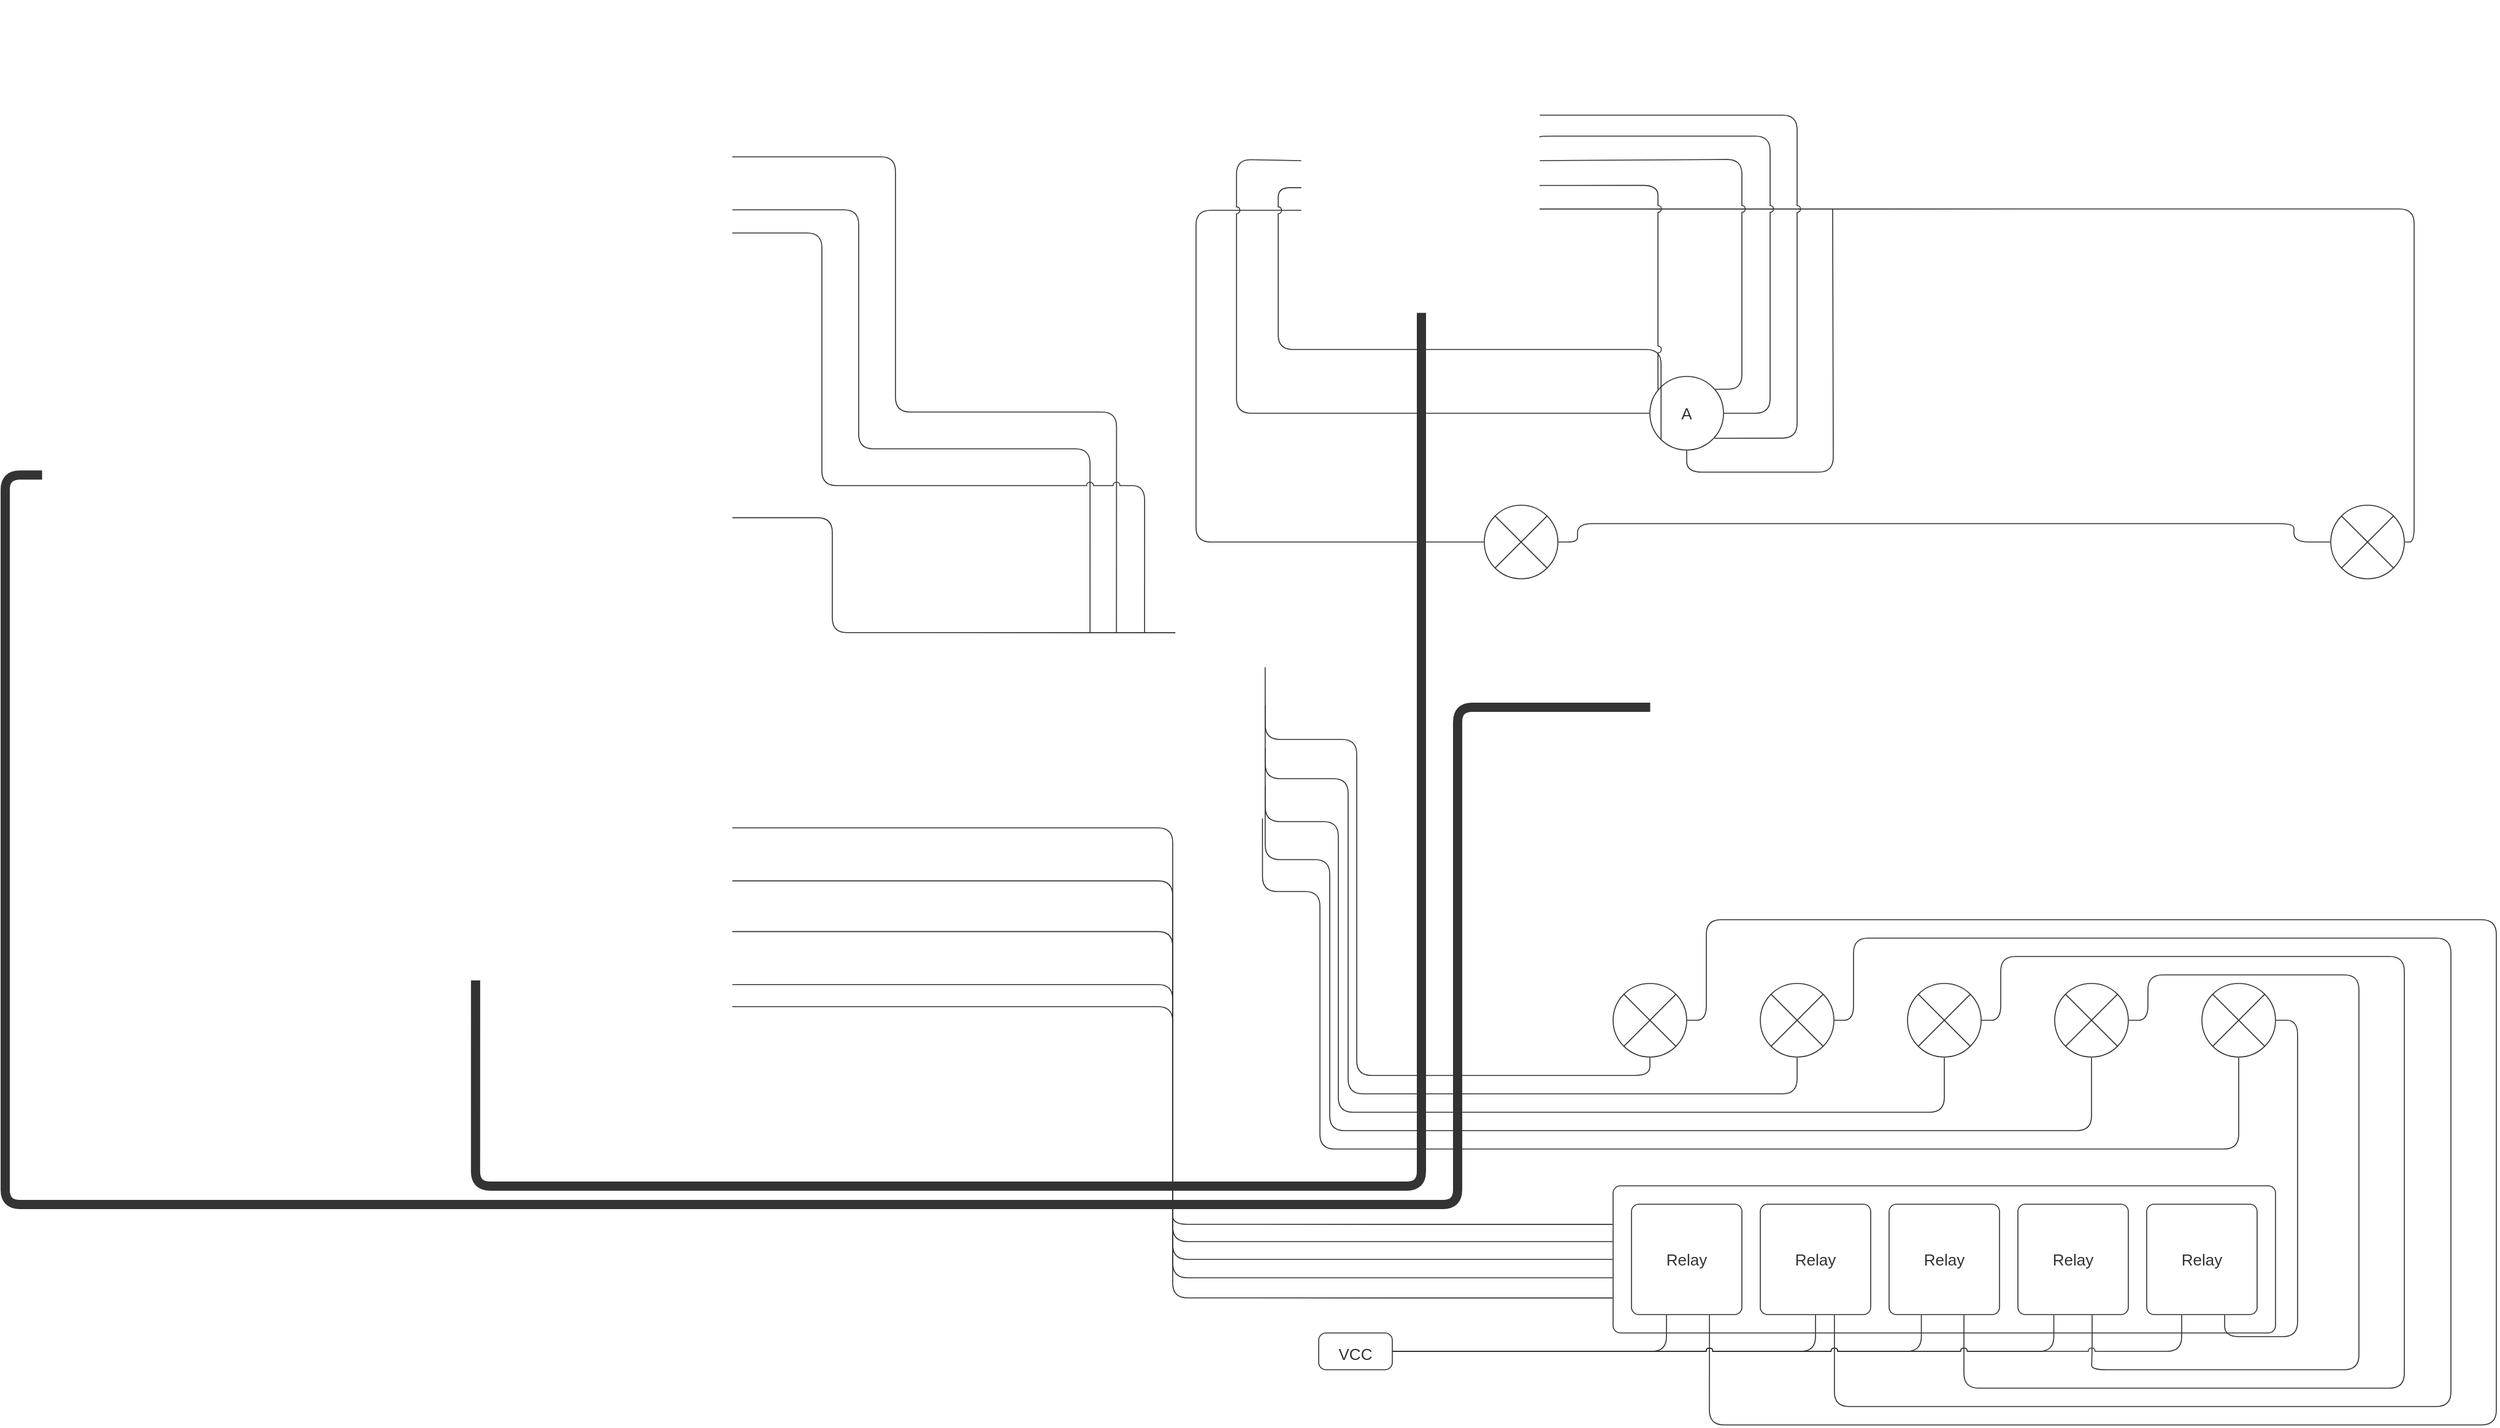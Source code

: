 <mxfile version="21.8.0" type="device">
  <diagram name="Page-1" id="n1tb5DwwX4c0qrLfF6wE">
    <mxGraphModel dx="3354" dy="1831" grid="1" gridSize="10" guides="1" tooltips="1" connect="1" arrows="1" fold="1" page="1" pageScale="1" pageWidth="827" pageHeight="1169" math="0" shadow="0">
      <root>
        <mxCell id="0" />
        <mxCell id="1" parent="0" />
        <mxCell id="McNahyriQ4-GgeykA9PT-1" value="" style="html=1;overflow=block;blockSpacing=1;whiteSpace=wrap;shape=image;fontSize=13;spacing=0;strokeColor=none;strokeOpacity=100;strokeWidth=0;image=https://images.lucid.app/images/bed074a4-9dbb-4d75-9538-f6524e96d160/content;imageAspect=0;lucidId=hf5dB6ejQqSy;" vertex="1" parent="1">
          <mxGeometry x="1080" y="113" width="197" height="263" as="geometry" />
        </mxCell>
        <mxCell id="McNahyriQ4-GgeykA9PT-2" value="" style="html=1;overflow=block;blockSpacing=1;whiteSpace=wrap;shape=image;fontSize=13;spacing=0;strokeColor=none;strokeOpacity=100;strokeWidth=0;image=https://images.lucid.app/images/7f3c3266-3d4a-47a6-8c49-92fcb09498e0/content;imageAspect=0;lucidId=nl5dwO~jeXCH;" vertex="1" parent="1">
          <mxGeometry x="30" y="150" width="587" height="900" as="geometry" />
        </mxCell>
        <mxCell id="McNahyriQ4-GgeykA9PT-3" value="" style="html=1;overflow=block;blockSpacing=1;whiteSpace=wrap;shape=image;fontSize=13;spacing=0;strokeColor=none;strokeOpacity=100;rotation=-90;strokeWidth=0;image=https://images.lucid.app/images/8c6b550b-db24-4c71-b104-6a76bc469460/content;imageAspect=0;lucidId=OE5dDay1kAKK;" vertex="1" parent="1">
          <mxGeometry x="706" y="644" width="421" height="273" as="geometry" />
        </mxCell>
        <mxCell id="McNahyriQ4-GgeykA9PT-4" value="A" style="html=1;overflow=block;blockSpacing=1;whiteSpace=wrap;ellipse;fontSize=13;fontColor=#333333;align=center;spacing=3.8;strokeColor=#333333;strokeOpacity=100;fillOpacity=100;rounded=1;absoluteArcSize=1;arcSize=12;fillColor=#ffffff;strokeWidth=0.8;lucidId=ZB6d4dOFchW.;" vertex="1" parent="1">
          <mxGeometry x="1365" y="420" width="60" height="60" as="geometry" />
        </mxCell>
        <mxCell id="McNahyriQ4-GgeykA9PT-5" value="" style="html=1;overflow=block;blockSpacing=1;whiteSpace=wrap;shape=mxgraph.flowchart.or;fontSize=13;spacing=3.8;strokeColor=#333333;strokeOpacity=100;fillOpacity=100;rounded=1;absoluteArcSize=1;arcSize=12;fillColor=#ffffff;strokeWidth=0.8;lucidId=5E6dmz2Ref-e;" vertex="1" parent="1">
          <mxGeometry x="1230" y="525" width="60" height="60" as="geometry" />
        </mxCell>
        <mxCell id="McNahyriQ4-GgeykA9PT-6" value="" style="html=1;overflow=block;blockSpacing=1;whiteSpace=wrap;shape=mxgraph.flowchart.or;fontSize=13;spacing=3.8;strokeColor=#333333;strokeOpacity=100;fillOpacity=100;rounded=1;absoluteArcSize=1;arcSize=12;fillColor=#ffffff;strokeWidth=0.8;lucidId=7E6dwyh5Py6m;" vertex="1" parent="1">
          <mxGeometry x="1920" y="525" width="60" height="60" as="geometry" />
        </mxCell>
        <mxCell id="McNahyriQ4-GgeykA9PT-7" value="" style="html=1;jettySize=18;whiteSpace=wrap;fontSize=13;strokeColor=#333333;strokeOpacity=100;strokeWidth=0.8;rounded=1;arcSize=24;edgeStyle=orthogonalEdgeStyle;startArrow=none;endArrow=none;exitX=-0.006;exitY=0.5;exitPerimeter=0;entryX=1.006;entryY=0.5;entryPerimeter=0;lucidId=fF6dAehEAKY4;" edge="1" parent="1" source="McNahyriQ4-GgeykA9PT-6" target="McNahyriQ4-GgeykA9PT-5">
          <mxGeometry width="100" height="100" relative="1" as="geometry">
            <Array as="points">
              <mxPoint x="1890" y="555" />
              <mxPoint x="1890" y="540" />
              <mxPoint x="1306" y="540" />
              <mxPoint x="1306" y="555" />
            </Array>
          </mxGeometry>
        </mxCell>
        <mxCell id="McNahyriQ4-GgeykA9PT-8" value="" style="html=1;jettySize=18;whiteSpace=wrap;fontSize=13;strokeColor=#333333;strokeOpacity=100;strokeWidth=0.8;rounded=1;arcSize=24;edgeStyle=orthogonalEdgeStyle;startArrow=none;endArrow=none;exitX=-0.006;exitY=0.5;exitPerimeter=0;entryX=0.004;entryY=0.652;entryPerimeter=0;lucidId=UF6dAUGhuPVI;" edge="1" parent="1" source="McNahyriQ4-GgeykA9PT-5" target="McNahyriQ4-GgeykA9PT-1">
          <mxGeometry width="100" height="100" relative="1" as="geometry">
            <Array as="points">
              <mxPoint x="995" y="555" />
              <mxPoint x="995" y="284" />
            </Array>
          </mxGeometry>
        </mxCell>
        <mxCell id="McNahyriQ4-GgeykA9PT-9" value="" style="html=1;jettySize=18;whiteSpace=wrap;fontSize=13;strokeColor=#333333;strokeOpacity=100;strokeWidth=0.8;rounded=1;arcSize=24;edgeStyle=orthogonalEdgeStyle;jumpStyle=arc;startArrow=none;endArrow=none;exitX=1.006;exitY=0.5;exitPerimeter=0;entryX=0.99;entryY=0.648;entryPerimeter=0;lucidId=JG6do-yaE5Rw;" edge="1" parent="1" source="McNahyriQ4-GgeykA9PT-6" target="McNahyriQ4-GgeykA9PT-1">
          <mxGeometry width="100" height="100" relative="1" as="geometry">
            <Array as="points">
              <mxPoint x="1988" y="555" />
              <mxPoint x="1988" y="283" />
            </Array>
          </mxGeometry>
        </mxCell>
        <mxCell id="McNahyriQ4-GgeykA9PT-10" value="" style="html=1;jettySize=18;whiteSpace=wrap;fontSize=13;strokeColor=#333333;strokeOpacity=100;strokeWidth=7.5;rounded=1;arcSize=24;edgeStyle=orthogonalEdgeStyle;startArrow=none;endArrow=none;exitX=0.5;exitY=0.969;exitPerimeter=0;entryX=0.643;entryY=0.847;entryPerimeter=0;lucidId=eI6dEGoXGqXm;" edge="1" parent="1" source="McNahyriQ4-GgeykA9PT-1" target="McNahyriQ4-GgeykA9PT-2">
          <mxGeometry width="100" height="100" relative="1" as="geometry">
            <Array as="points">
              <mxPoint x="1179" y="1080" />
              <mxPoint x="407" y="1080" />
            </Array>
          </mxGeometry>
        </mxCell>
        <mxCell id="McNahyriQ4-GgeykA9PT-11" value="" style="html=1;overflow=block;blockSpacing=1;whiteSpace=wrap;shape=mxgraph.flowchart.or;fontSize=13;spacing=3.8;strokeColor=#333333;strokeOpacity=100;fillOpacity=100;rounded=1;absoluteArcSize=1;arcSize=12;fillColor=#ffffff;strokeWidth=0.8;lucidId=MY6daad3LOxE;" vertex="1" parent="1">
          <mxGeometry x="1335" y="915" width="60" height="60" as="geometry" />
        </mxCell>
        <mxCell id="McNahyriQ4-GgeykA9PT-12" value="" style="html=1;overflow=block;blockSpacing=1;whiteSpace=wrap;shape=mxgraph.flowchart.or;fontSize=13;spacing=3.8;strokeColor=#333333;strokeOpacity=100;fillOpacity=100;rounded=1;absoluteArcSize=1;arcSize=12;fillColor=#ffffff;strokeWidth=0.8;lucidId=PY6dWfYCuP5F;" vertex="1" parent="1">
          <mxGeometry x="1455" y="915" width="60" height="60" as="geometry" />
        </mxCell>
        <mxCell id="McNahyriQ4-GgeykA9PT-13" value="" style="html=1;overflow=block;blockSpacing=1;whiteSpace=wrap;shape=mxgraph.flowchart.or;fontSize=13;spacing=3.8;strokeColor=#333333;strokeOpacity=100;fillOpacity=100;rounded=1;absoluteArcSize=1;arcSize=12;fillColor=#ffffff;strokeWidth=0.8;lucidId=5Y6dTLio_TQQ;" vertex="1" parent="1">
          <mxGeometry x="1575" y="915" width="60" height="60" as="geometry" />
        </mxCell>
        <mxCell id="McNahyriQ4-GgeykA9PT-14" value="" style="html=1;overflow=block;blockSpacing=1;whiteSpace=wrap;shape=mxgraph.flowchart.or;fontSize=13;spacing=3.8;strokeColor=#333333;strokeOpacity=100;fillOpacity=100;rounded=1;absoluteArcSize=1;arcSize=12;fillColor=#ffffff;strokeWidth=0.8;lucidId=.Y6dqiP-au00;" vertex="1" parent="1">
          <mxGeometry x="1695" y="915" width="60" height="60" as="geometry" />
        </mxCell>
        <mxCell id="McNahyriQ4-GgeykA9PT-15" value="" style="html=1;overflow=block;blockSpacing=1;whiteSpace=wrap;shape=mxgraph.flowchart.or;fontSize=13;spacing=3.8;strokeColor=#333333;strokeOpacity=100;fillOpacity=100;rounded=1;absoluteArcSize=1;arcSize=12;fillColor=#ffffff;strokeWidth=0.8;lucidId=bZ6d9ansTD38;" vertex="1" parent="1">
          <mxGeometry x="1815" y="915" width="60" height="60" as="geometry" />
        </mxCell>
        <mxCell id="McNahyriQ4-GgeykA9PT-16" value="" style="html=1;jettySize=18;whiteSpace=wrap;fontSize=13;strokeColor=#333333;strokeOpacity=100;strokeWidth=0.8;rounded=1;arcSize=24;edgeStyle=orthogonalEdgeStyle;startArrow=none;endArrow=none;exitX=0.562;exitY=0.994;exitPerimeter=0;entryX=0.5;entryY=1.006;entryPerimeter=0;lucidId=JZ6dCs-l_7d3;" edge="1" parent="1" source="McNahyriQ4-GgeykA9PT-3" target="McNahyriQ4-GgeykA9PT-14">
          <mxGeometry width="100" height="100" relative="1" as="geometry">
            <Array as="points">
              <mxPoint x="1104" y="814" />
              <mxPoint x="1104" y="1035" />
              <mxPoint x="1725" y="1035" />
            </Array>
          </mxGeometry>
        </mxCell>
        <mxCell id="McNahyriQ4-GgeykA9PT-17" value="" style="html=1;jettySize=18;whiteSpace=wrap;fontSize=13;strokeColor=#333333;strokeOpacity=100;strokeWidth=0.8;rounded=1;arcSize=24;edgeStyle=orthogonalEdgeStyle;startArrow=none;endArrow=none;exitX=0.5;exitY=0.986;exitPerimeter=0;entryX=0.5;entryY=1.006;entryPerimeter=0;lucidId=PZ6dGuhpv9J1;" edge="1" parent="1" source="McNahyriQ4-GgeykA9PT-3" target="McNahyriQ4-GgeykA9PT-15">
          <mxGeometry width="100" height="100" relative="1" as="geometry">
            <Array as="points">
              <mxPoint x="1096" y="840" />
              <mxPoint x="1096" y="1050" />
              <mxPoint x="1845" y="1050" />
            </Array>
          </mxGeometry>
        </mxCell>
        <mxCell id="McNahyriQ4-GgeykA9PT-18" value="" style="html=1;jettySize=18;whiteSpace=wrap;fontSize=13;strokeColor=#333333;strokeOpacity=100;strokeWidth=0.8;rounded=1;arcSize=24;edgeStyle=orthogonalEdgeStyle;startArrow=none;endArrow=none;exitX=0.636;exitY=0.994;exitPerimeter=0;entryX=0.5;entryY=1.006;entryPerimeter=0;lucidId=5Z6d4qsg_pxl;" edge="1" parent="1" source="McNahyriQ4-GgeykA9PT-3" target="McNahyriQ4-GgeykA9PT-13">
          <mxGeometry width="100" height="100" relative="1" as="geometry">
            <Array as="points">
              <mxPoint x="1111" y="783" />
              <mxPoint x="1111" y="1020" />
              <mxPoint x="1605" y="1020" />
            </Array>
          </mxGeometry>
        </mxCell>
        <mxCell id="McNahyriQ4-GgeykA9PT-19" value="" style="html=1;jettySize=18;whiteSpace=wrap;fontSize=13;strokeColor=#333333;strokeOpacity=100;strokeWidth=0.8;rounded=1;arcSize=24;edgeStyle=orthogonalEdgeStyle;startArrow=none;endArrow=none;exitX=0.719;exitY=0.994;exitPerimeter=0;entryX=0.5;entryY=1.006;entryPerimeter=0;lucidId=C06dpMjZOqG~;" edge="1" parent="1" source="McNahyriQ4-GgeykA9PT-3" target="McNahyriQ4-GgeykA9PT-12">
          <mxGeometry width="100" height="100" relative="1" as="geometry">
            <Array as="points">
              <mxPoint x="1119" y="748" />
              <mxPoint x="1119" y="1005" />
              <mxPoint x="1485" y="1005" />
            </Array>
          </mxGeometry>
        </mxCell>
        <mxCell id="McNahyriQ4-GgeykA9PT-20" value="" style="html=1;jettySize=18;whiteSpace=wrap;fontSize=13;strokeColor=#333333;strokeOpacity=100;strokeWidth=0.8;rounded=1;arcSize=24;edgeStyle=orthogonalEdgeStyle;startArrow=none;endArrow=none;exitX=0.793;exitY=0.994;exitPerimeter=0;entryX=0.5;entryY=1.006;entryPerimeter=0;lucidId=T06deShMGpQG;" edge="1" parent="1" source="McNahyriQ4-GgeykA9PT-3" target="McNahyriQ4-GgeykA9PT-11">
          <mxGeometry width="100" height="100" relative="1" as="geometry">
            <Array as="points">
              <mxPoint x="1126" y="716" />
              <mxPoint x="1126" y="990" />
              <mxPoint x="1365" y="990" />
            </Array>
          </mxGeometry>
        </mxCell>
        <mxCell id="McNahyriQ4-GgeykA9PT-21" value="" style="html=1;jettySize=18;whiteSpace=wrap;fontSize=13;strokeColor=#333333;strokeOpacity=100;strokeWidth=0.8;rounded=1;arcSize=24;edgeStyle=orthogonalEdgeStyle;startArrow=none;endArrow=none;exitX=0.86;exitY=0.726;exitPerimeter=0;entryX=1;entryY=0.428;entryPerimeter=0;lucidId=r36dML-srnnD;" edge="1" parent="1" source="McNahyriQ4-GgeykA9PT-3" target="McNahyriQ4-GgeykA9PT-2">
          <mxGeometry width="100" height="100" relative="1" as="geometry">
            <Array as="points" />
          </mxGeometry>
        </mxCell>
        <mxCell id="McNahyriQ4-GgeykA9PT-22" value="" style="html=1;jettySize=18;whiteSpace=wrap;fontSize=13;strokeColor=#333333;strokeOpacity=100;strokeWidth=0.8;rounded=1;arcSize=24;edgeStyle=orthogonalEdgeStyle;jumpStyle=arc;startArrow=none;endArrow=none;exitX=0.861;exitY=0.55;exitPerimeter=0;entryX=1;entryY=0.101;entryPerimeter=0;lucidId=n46du569mdy1;" edge="1" parent="1" source="McNahyriQ4-GgeykA9PT-3" target="McNahyriQ4-GgeykA9PT-2">
          <mxGeometry width="100" height="100" relative="1" as="geometry">
            <Array as="points">
              <mxPoint x="930" y="449" />
              <mxPoint x="750" y="449" />
              <mxPoint x="750" y="241" />
            </Array>
          </mxGeometry>
        </mxCell>
        <mxCell id="McNahyriQ4-GgeykA9PT-23" value="" style="html=1;jettySize=18;whiteSpace=wrap;fontSize=13;strokeColor=#333333;strokeOpacity=100;strokeWidth=0.8;rounded=1;arcSize=24;edgeStyle=orthogonalEdgeStyle;jumpStyle=arc;startArrow=none;endArrow=none;exitX=0.861;exitY=0.471;exitPerimeter=0;entryX=1;entryY=0.149;entryPerimeter=0;lucidId=Q46duXHWQ59E;" edge="1" parent="1" source="McNahyriQ4-GgeykA9PT-3" target="McNahyriQ4-GgeykA9PT-2">
          <mxGeometry width="100" height="100" relative="1" as="geometry">
            <Array as="points">
              <mxPoint x="909" y="479" />
              <mxPoint x="720" y="479" />
              <mxPoint x="720" y="284" />
            </Array>
          </mxGeometry>
        </mxCell>
        <mxCell id="McNahyriQ4-GgeykA9PT-24" value="" style="html=1;jettySize=18;whiteSpace=wrap;fontSize=13;strokeColor=#333333;strokeOpacity=100;strokeWidth=0.8;rounded=1;arcSize=24;edgeStyle=orthogonalEdgeStyle;jumpStyle=arc;startArrow=none;endArrow=none;exitX=0.86;exitY=0.634;exitPerimeter=0;entryX=1;entryY=0.17;entryPerimeter=0;lucidId=S56d._wYXgON;" edge="1" parent="1" source="McNahyriQ4-GgeykA9PT-3" target="McNahyriQ4-GgeykA9PT-2">
          <mxGeometry width="100" height="100" relative="1" as="geometry">
            <Array as="points">
              <mxPoint x="953" y="509" />
              <mxPoint x="690" y="509" />
              <mxPoint x="690" y="303" />
            </Array>
          </mxGeometry>
        </mxCell>
        <mxCell id="McNahyriQ4-GgeykA9PT-25" value="" style="html=1;overflow=block;blockSpacing=1;whiteSpace=wrap;shape=image;fontSize=13;spacing=0;strokeColor=none;strokeOpacity=100;strokeWidth=0;image=https://images.lucid.app/images/003d643b-bfb8-4f06-8767-e7ee696ddf8a/content;imageAspect=0;lucidId=KCrjHkqFfHce;" vertex="1" parent="1">
          <mxGeometry x="1365" y="549" width="480" height="281" as="geometry" />
        </mxCell>
        <mxCell id="McNahyriQ4-GgeykA9PT-26" value="" style="html=1;jettySize=18;whiteSpace=wrap;fontSize=13;strokeColor=#333333;strokeOpacity=100;strokeWidth=7.5;rounded=1;arcSize=24;edgeStyle=orthogonalEdgeStyle;startArrow=none;endArrow=none;exitX=0;exitY=0.5;exitPerimeter=0;entryX=0.041;entryY=0.389;entryPerimeter=0;lucidId=SDrjbYCeXJmb;" edge="1" parent="1" source="McNahyriQ4-GgeykA9PT-25" target="McNahyriQ4-GgeykA9PT-2">
          <mxGeometry width="100" height="100" relative="1" as="geometry">
            <Array as="points">
              <mxPoint x="1208" y="690" />
              <mxPoint x="1208" y="1095" />
              <mxPoint x="24" y="1095" />
              <mxPoint x="24" y="500" />
            </Array>
          </mxGeometry>
        </mxCell>
        <mxCell id="McNahyriQ4-GgeykA9PT-27" value="" style="html=1;jettySize=18;whiteSpace=wrap;fontSize=13;strokeColor=#333333;strokeOpacity=100;strokeWidth=0.8;rounded=1;arcSize=24;edgeStyle=orthogonalEdgeStyle;jumpStyle=arc;startArrow=none;endArrow=none;exitX=0.004;exitY=0.582;exitPerimeter=0;entryX=0.152;entryY=0.868;entryPerimeter=0;lucidId=Ho1wIyHttnME;" edge="1" parent="1" source="McNahyriQ4-GgeykA9PT-1" target="McNahyriQ4-GgeykA9PT-4">
          <mxGeometry width="100" height="100" relative="1" as="geometry">
            <Array as="points" />
          </mxGeometry>
        </mxCell>
        <mxCell id="McNahyriQ4-GgeykA9PT-28" value="" style="html=1;jettySize=18;whiteSpace=wrap;fontSize=13;strokeColor=#333333;strokeOpacity=100;strokeWidth=0.8;rounded=1;arcSize=24;edgeStyle=orthogonalEdgeStyle;jumpStyle=arc;startArrow=none;endArrow=none;exitX=0.004;exitY=0.498;exitPerimeter=0;entryX=-0.006;entryY=0.5;entryPerimeter=0;lucidId=xq1w3LIkYpQT;" edge="1" parent="1" source="McNahyriQ4-GgeykA9PT-1" target="McNahyriQ4-GgeykA9PT-4">
          <mxGeometry width="100" height="100" relative="1" as="geometry">
            <Array as="points">
              <mxPoint x="1028" y="243" />
              <mxPoint x="1028" y="450" />
            </Array>
          </mxGeometry>
        </mxCell>
        <mxCell id="McNahyriQ4-GgeykA9PT-29" value="" style="html=1;jettySize=18;whiteSpace=wrap;fontSize=13;strokeColor=#333333;strokeOpacity=100;strokeWidth=0.8;rounded=1;arcSize=24;edgeStyle=orthogonalEdgeStyle;jumpStyle=arc;startArrow=none;endArrow=none;exitX=0.99;exitY=0.575;exitPerimeter=0;entryX=0.11;entryY=0.178;entryPerimeter=0;lucidId=1t1wIq2Z.L4E;" edge="1" parent="1" source="McNahyriQ4-GgeykA9PT-1" target="McNahyriQ4-GgeykA9PT-4">
          <mxGeometry width="100" height="100" relative="1" as="geometry">
            <Array as="points" />
          </mxGeometry>
        </mxCell>
        <mxCell id="McNahyriQ4-GgeykA9PT-30" value="" style="html=1;jettySize=18;whiteSpace=wrap;fontSize=13;strokeColor=#333333;strokeOpacity=100;strokeWidth=0.8;rounded=1;arcSize=24;edgeStyle=orthogonalEdgeStyle;jumpStyle=arc;startArrow=none;endArrow=none;exitX=0.991;exitY=0.498;exitPerimeter=0;entryX=0.886;entryY=0.173;entryPerimeter=0;lucidId=fu1wR3_KvMAA;" edge="1" parent="1" source="McNahyriQ4-GgeykA9PT-1" target="McNahyriQ4-GgeykA9PT-4">
          <mxGeometry width="100" height="100" relative="1" as="geometry">
            <Array as="points">
              <mxPoint x="1440" y="243" />
              <mxPoint x="1440" y="430" />
            </Array>
          </mxGeometry>
        </mxCell>
        <mxCell id="McNahyriQ4-GgeykA9PT-31" value="" style="html=1;jettySize=18;whiteSpace=wrap;fontSize=13;strokeColor=#333333;strokeOpacity=100;strokeWidth=0.8;rounded=1;arcSize=24;edgeStyle=orthogonalEdgeStyle;jumpStyle=arc;startArrow=none;endArrow=none;exitX=0.991;exitY=0.426;exitPerimeter=0;entryX=1.006;entryY=0.5;entryPerimeter=0;lucidId=su1wMASo2t1X;" edge="1" parent="1" source="McNahyriQ4-GgeykA9PT-1" target="McNahyriQ4-GgeykA9PT-4">
          <mxGeometry width="100" height="100" relative="1" as="geometry">
            <Array as="points">
              <mxPoint x="1463" y="224" />
              <mxPoint x="1463" y="450" />
            </Array>
          </mxGeometry>
        </mxCell>
        <mxCell id="McNahyriQ4-GgeykA9PT-32" value="" style="html=1;jettySize=18;whiteSpace=wrap;fontSize=13;strokeColor=#333333;strokeOpacity=100;strokeWidth=0.8;rounded=1;arcSize=24;edgeStyle=orthogonalEdgeStyle;jumpStyle=arc;startArrow=none;endArrow=none;exitX=0.991;exitY=0.357;exitPerimeter=0;entryX=0.875;entryY=0.839;entryPerimeter=0;lucidId=Gu1w7t2T5ytD;" edge="1" parent="1" source="McNahyriQ4-GgeykA9PT-1" target="McNahyriQ4-GgeykA9PT-4">
          <mxGeometry width="100" height="100" relative="1" as="geometry">
            <Array as="points">
              <mxPoint x="1485" y="206" />
              <mxPoint x="1485" y="470" />
            </Array>
          </mxGeometry>
        </mxCell>
        <mxCell id="McNahyriQ4-GgeykA9PT-33" value="" style="html=1;jettySize=18;whiteSpace=wrap;fontSize=13;strokeColor=#333333;strokeOpacity=100;strokeWidth=0.8;rounded=1;arcSize=24;edgeStyle=orthogonalEdgeStyle;startArrow=none;endArrow=none;exitX=0.5;exitY=1.006;exitPerimeter=0;lucidId=Nv1w4CM6zkDg;" edge="1" parent="1" source="McNahyriQ4-GgeykA9PT-4">
          <mxGeometry width="100" height="100" relative="1" as="geometry">
            <Array as="points" />
            <mxPoint x="1514" y="283" as="targetPoint" />
          </mxGeometry>
        </mxCell>
        <mxCell id="McNahyriQ4-GgeykA9PT-34" value="Text" style="html=1;overflow=block;blockSpacing=1;whiteSpace=wrap;fontSize=13;fontColor=#333333;align=center;spacing=3.8;strokeColor=#333333;strokeOpacity=100;fillOpacity=100;rounded=1;absoluteArcSize=1;arcSize=12;fillColor=#ffffff;strokeWidth=0.8;lucidId=95exJpMJDFb~;" vertex="1" parent="1">
          <mxGeometry x="1335" y="1080" width="540" height="120" as="geometry" />
        </mxCell>
        <mxCell id="McNahyriQ4-GgeykA9PT-35" value="Relay" style="html=1;overflow=block;blockSpacing=1;whiteSpace=wrap;fontSize=13;fontColor=#333333;align=center;spacing=9;strokeColor=#333333;strokeOpacity=100;fillOpacity=100;rounded=1;absoluteArcSize=1;arcSize=12;fillColor=#ffffff;strokeWidth=0.8;lucidId=g6ex4FhziAm~;" vertex="1" parent="1">
          <mxGeometry x="1350" y="1095" width="90" height="90" as="geometry" />
        </mxCell>
        <mxCell id="McNahyriQ4-GgeykA9PT-36" value="Relay" style="html=1;overflow=block;blockSpacing=1;whiteSpace=wrap;fontSize=13;fontColor=#333333;align=center;spacing=9;strokeColor=#333333;strokeOpacity=100;fillOpacity=100;rounded=1;absoluteArcSize=1;arcSize=12;fillColor=#ffffff;strokeWidth=0.8;lucidId=r6excoQNQWk0;" vertex="1" parent="1">
          <mxGeometry x="1455" y="1095" width="90" height="90" as="geometry" />
        </mxCell>
        <mxCell id="McNahyriQ4-GgeykA9PT-37" value="Relay" style="html=1;overflow=block;blockSpacing=1;whiteSpace=wrap;fontSize=13;fontColor=#333333;align=center;spacing=9;strokeColor=#333333;strokeOpacity=100;fillOpacity=100;rounded=1;absoluteArcSize=1;arcSize=12;fillColor=#ffffff;strokeWidth=0.8;lucidId=u6exnf6T4~OS;" vertex="1" parent="1">
          <mxGeometry x="1560" y="1095" width="90" height="90" as="geometry" />
        </mxCell>
        <mxCell id="McNahyriQ4-GgeykA9PT-38" value="Relay" style="html=1;overflow=block;blockSpacing=1;whiteSpace=wrap;fontSize=13;fontColor=#333333;align=center;spacing=9;strokeColor=#333333;strokeOpacity=100;fillOpacity=100;rounded=1;absoluteArcSize=1;arcSize=12;fillColor=#ffffff;strokeWidth=0.8;lucidId=x6exvc6X7DAS;" vertex="1" parent="1">
          <mxGeometry x="1665" y="1095" width="90" height="90" as="geometry" />
        </mxCell>
        <mxCell id="McNahyriQ4-GgeykA9PT-39" value="Relay" style="html=1;overflow=block;blockSpacing=1;whiteSpace=wrap;fontSize=13;fontColor=#333333;align=center;spacing=9;strokeColor=#333333;strokeOpacity=100;fillOpacity=100;rounded=1;absoluteArcSize=1;arcSize=12;fillColor=#ffffff;strokeWidth=0.8;lucidId=A6excq5H-kju;" vertex="1" parent="1">
          <mxGeometry x="1770" y="1095" width="90" height="90" as="geometry" />
        </mxCell>
        <mxCell id="McNahyriQ4-GgeykA9PT-40" value="" style="html=1;jettySize=18;whiteSpace=wrap;fontSize=13;strokeColor=#333333;strokeOpacity=100;strokeWidth=0.8;rounded=1;arcSize=24;edgeStyle=orthogonalEdgeStyle;startArrow=none;endArrow=none;exitX=0.706;exitY=1.004;exitPerimeter=0;entryX=1.006;entryY=0.5;entryPerimeter=0;lucidId=W8exZNVjc~cK;" edge="1" parent="1" source="McNahyriQ4-GgeykA9PT-39" target="McNahyriQ4-GgeykA9PT-15">
          <mxGeometry width="100" height="100" relative="1" as="geometry">
            <Array as="points" />
          </mxGeometry>
        </mxCell>
        <mxCell id="McNahyriQ4-GgeykA9PT-41" value="" style="html=1;jettySize=18;whiteSpace=wrap;fontSize=13;strokeColor=#333333;strokeOpacity=100;strokeWidth=0.8;rounded=1;arcSize=24;edgeStyle=orthogonalEdgeStyle;startArrow=none;endArrow=none;exitX=0.672;exitY=1.004;exitPerimeter=0;entryX=1.006;entryY=0.5;entryPerimeter=0;lucidId=L9exTXyFx39S;" edge="1" parent="1" source="McNahyriQ4-GgeykA9PT-38" target="McNahyriQ4-GgeykA9PT-14">
          <mxGeometry width="100" height="100" relative="1" as="geometry">
            <Array as="points">
              <mxPoint x="1726" y="1215" />
              <mxPoint x="1725" y="1215" />
              <mxPoint x="1725" y="1230" />
              <mxPoint x="1943" y="1230" />
              <mxPoint x="1943" y="908" />
              <mxPoint x="1771" y="908" />
              <mxPoint x="1771" y="945" />
            </Array>
          </mxGeometry>
        </mxCell>
        <mxCell id="McNahyriQ4-GgeykA9PT-42" value="" style="html=1;jettySize=18;whiteSpace=wrap;fontSize=13;strokeColor=#333333;strokeOpacity=100;strokeWidth=0.8;rounded=1;arcSize=24;edgeStyle=orthogonalEdgeStyle;startArrow=none;endArrow=none;exitX=0.678;exitY=1.004;exitPerimeter=0;entryX=1.006;entryY=0.5;entryPerimeter=0;lucidId=69examvrNpbC;" edge="1" parent="1" source="McNahyriQ4-GgeykA9PT-37" target="McNahyriQ4-GgeykA9PT-13">
          <mxGeometry width="100" height="100" relative="1" as="geometry">
            <Array as="points">
              <mxPoint x="1621" y="1245" />
              <mxPoint x="1980" y="1245" />
              <mxPoint x="1980" y="893" />
              <mxPoint x="1651" y="893" />
              <mxPoint x="1651" y="945" />
            </Array>
          </mxGeometry>
        </mxCell>
        <mxCell id="McNahyriQ4-GgeykA9PT-43" value="" style="html=1;jettySize=18;whiteSpace=wrap;fontSize=13;strokeColor=#333333;strokeOpacity=100;strokeWidth=0.8;rounded=1;arcSize=24;edgeStyle=orthogonalEdgeStyle;startArrow=none;endArrow=none;exitX=0.671;exitY=1.004;exitPerimeter=0;entryX=1.006;entryY=0.5;entryPerimeter=0;lucidId=q-exNcUnwJR2;" edge="1" parent="1" source="McNahyriQ4-GgeykA9PT-36" target="McNahyriQ4-GgeykA9PT-12">
          <mxGeometry width="100" height="100" relative="1" as="geometry">
            <Array as="points">
              <mxPoint x="1515" y="1260" />
              <mxPoint x="2018" y="1260" />
              <mxPoint x="2018" y="878" />
              <mxPoint x="1531" y="878" />
              <mxPoint x="1531" y="945" />
            </Array>
          </mxGeometry>
        </mxCell>
        <mxCell id="McNahyriQ4-GgeykA9PT-44" value="" style="html=1;jettySize=18;whiteSpace=wrap;fontSize=13;strokeColor=#333333;strokeOpacity=100;strokeWidth=0.8;rounded=1;arcSize=24;edgeStyle=orthogonalEdgeStyle;startArrow=none;endArrow=none;exitX=1.006;exitY=0.5;exitPerimeter=0;entryX=0.706;entryY=1.004;entryPerimeter=0;lucidId=J-exwr-y-0SC;" edge="1" parent="1" source="McNahyriQ4-GgeykA9PT-11" target="McNahyriQ4-GgeykA9PT-35">
          <mxGeometry width="100" height="100" relative="1" as="geometry">
            <Array as="points">
              <mxPoint x="1411" y="945" />
              <mxPoint x="1411" y="863" />
              <mxPoint x="2055" y="863" />
              <mxPoint x="2055" y="1275" />
              <mxPoint x="1414" y="1275" />
            </Array>
          </mxGeometry>
        </mxCell>
        <mxCell id="McNahyriQ4-GgeykA9PT-45" value="" style="html=1;jettySize=18;whiteSpace=wrap;fontSize=13;strokeColor=#333333;strokeOpacity=100;strokeWidth=0.8;rounded=1;arcSize=24;edgeStyle=orthogonalEdgeStyle;jumpStyle=arc;startArrow=none;endArrow=none;exitX=-0.001;exitY=0.379;exitPerimeter=0;entryX=1;entryY=0.757;entryPerimeter=0;lucidId=f~exD46M~IQk;" edge="1" parent="1" source="McNahyriQ4-GgeykA9PT-34" target="McNahyriQ4-GgeykA9PT-2">
          <mxGeometry width="100" height="100" relative="1" as="geometry">
            <Array as="points" />
          </mxGeometry>
        </mxCell>
        <mxCell id="McNahyriQ4-GgeykA9PT-46" value="" style="html=1;jettySize=18;whiteSpace=wrap;fontSize=13;strokeColor=#333333;strokeOpacity=100;strokeWidth=0.8;rounded=1;arcSize=24;edgeStyle=orthogonalEdgeStyle;jumpStyle=arc;startArrow=none;endArrow=none;exitX=-0.001;exitY=0.5;exitPerimeter=0;entryX=1;entryY=0.803;entryPerimeter=0;lucidId=v~exi_wGpboj;" edge="1" parent="1" source="McNahyriQ4-GgeykA9PT-34" target="McNahyriQ4-GgeykA9PT-2">
          <mxGeometry width="100" height="100" relative="1" as="geometry">
            <Array as="points" />
          </mxGeometry>
        </mxCell>
        <mxCell id="McNahyriQ4-GgeykA9PT-47" value="" style="html=1;jettySize=18;whiteSpace=wrap;fontSize=13;strokeColor=#333333;strokeOpacity=100;strokeWidth=0.8;rounded=1;arcSize=24;edgeStyle=orthogonalEdgeStyle;jumpStyle=arc;startArrow=none;endArrow=none;exitX=-0.001;exitY=0.625;exitPerimeter=0;entryX=1;entryY=0.871;entryPerimeter=0;lucidId=K~exboPOm6W1;" edge="1" parent="1" source="McNahyriQ4-GgeykA9PT-34" target="McNahyriQ4-GgeykA9PT-2">
          <mxGeometry width="100" height="100" relative="1" as="geometry">
            <Array as="points" />
          </mxGeometry>
        </mxCell>
        <mxCell id="McNahyriQ4-GgeykA9PT-48" value="" style="html=1;jettySize=18;whiteSpace=wrap;fontSize=13;strokeColor=#333333;strokeOpacity=100;strokeWidth=0.8;rounded=1;arcSize=24;edgeStyle=orthogonalEdgeStyle;jumpStyle=arc;startArrow=none;endArrow=none;exitX=-0.001;exitY=0.762;exitPerimeter=0;entryX=1;entryY=0.851;entryPerimeter=0;lucidId=GefxeCkZ2CBo;" edge="1" parent="1" source="McNahyriQ4-GgeykA9PT-34" target="McNahyriQ4-GgeykA9PT-2">
          <mxGeometry width="100" height="100" relative="1" as="geometry">
            <Array as="points" />
          </mxGeometry>
        </mxCell>
        <mxCell id="McNahyriQ4-GgeykA9PT-49" value="" style="html=1;jettySize=18;whiteSpace=wrap;fontSize=13;strokeColor=#333333;strokeOpacity=100;strokeWidth=0.8;rounded=1;arcSize=24;edgeStyle=orthogonalEdgeStyle;jumpStyle=arc;startArrow=none;endArrow=none;exitX=-0.001;exitY=0.262;exitPerimeter=0;entryX=1;entryY=0.709;entryPerimeter=0;lucidId=~hfxhN_dy4kv;" edge="1" parent="1" source="McNahyriQ4-GgeykA9PT-34" target="McNahyriQ4-GgeykA9PT-2">
          <mxGeometry width="100" height="100" relative="1" as="geometry">
            <Array as="points" />
          </mxGeometry>
        </mxCell>
        <mxCell id="McNahyriQ4-GgeykA9PT-50" value="VCC" style="html=1;overflow=block;blockSpacing=1;whiteSpace=wrap;fontSize=13;fontColor=#333333;align=center;spacing=9;strokeColor=#333333;strokeOpacity=100;fillOpacity=100;rounded=1;absoluteArcSize=1;arcSize=12;fillColor=#ffffff;strokeWidth=0.8;lucidId=AjfxCqQkCTag;" vertex="1" parent="1">
          <mxGeometry x="1095" y="1200" width="60" height="30" as="geometry" />
        </mxCell>
        <mxCell id="McNahyriQ4-GgeykA9PT-51" value="" style="html=1;jettySize=18;whiteSpace=wrap;fontSize=13;strokeColor=#333333;strokeOpacity=100;strokeWidth=0.8;rounded=1;arcSize=24;edgeStyle=orthogonalEdgeStyle;startArrow=none;endArrow=none;exitX=1.006;exitY=0.5;exitPerimeter=0;entryX=0.317;entryY=1.004;entryPerimeter=0;lucidId=PjfxnhLUa-fT;" edge="1" parent="1" source="McNahyriQ4-GgeykA9PT-50" target="McNahyriQ4-GgeykA9PT-35">
          <mxGeometry width="100" height="100" relative="1" as="geometry">
            <Array as="points" />
          </mxGeometry>
        </mxCell>
        <mxCell id="McNahyriQ4-GgeykA9PT-52" value="" style="html=1;jettySize=18;whiteSpace=wrap;fontSize=13;strokeColor=#333333;strokeOpacity=100;strokeWidth=0.8;rounded=1;arcSize=24;edgeStyle=orthogonalEdgeStyle;jumpStyle=arc;startArrow=none;endArrow=none;exitX=0.5;exitY=1.004;exitPerimeter=0;entryX=1.006;entryY=0.5;entryPerimeter=0;lucidId=YjfxuDlaqdVm;" edge="1" parent="1" source="McNahyriQ4-GgeykA9PT-36" target="McNahyriQ4-GgeykA9PT-50">
          <mxGeometry width="100" height="100" relative="1" as="geometry">
            <Array as="points" />
          </mxGeometry>
        </mxCell>
        <mxCell id="McNahyriQ4-GgeykA9PT-53" value="" style="html=1;jettySize=18;whiteSpace=wrap;fontSize=13;strokeColor=#333333;strokeOpacity=100;strokeWidth=0.8;rounded=1;arcSize=24;edgeStyle=orthogonalEdgeStyle;jumpStyle=arc;startArrow=none;endArrow=none;exitX=0.292;exitY=1.004;exitPerimeter=0;entryX=1.006;entryY=0.5;entryPerimeter=0;lucidId=3jfxhT2Dwc~6;" edge="1" parent="1" source="McNahyriQ4-GgeykA9PT-37" target="McNahyriQ4-GgeykA9PT-50">
          <mxGeometry width="100" height="100" relative="1" as="geometry">
            <Array as="points" />
          </mxGeometry>
        </mxCell>
        <mxCell id="McNahyriQ4-GgeykA9PT-54" value="" style="html=1;jettySize=18;whiteSpace=wrap;fontSize=13;strokeColor=#333333;strokeOpacity=100;strokeWidth=0.8;rounded=1;arcSize=24;edgeStyle=orthogonalEdgeStyle;jumpStyle=arc;startArrow=none;endArrow=none;exitX=0.325;exitY=1.004;exitPerimeter=0;entryX=1.006;entryY=0.5;entryPerimeter=0;lucidId=7jfxZLJ6WkEp;" edge="1" parent="1" source="McNahyriQ4-GgeykA9PT-38" target="McNahyriQ4-GgeykA9PT-50">
          <mxGeometry width="100" height="100" relative="1" as="geometry">
            <Array as="points" />
          </mxGeometry>
        </mxCell>
        <mxCell id="McNahyriQ4-GgeykA9PT-55" value="" style="html=1;jettySize=18;whiteSpace=wrap;fontSize=13;strokeColor=#333333;strokeOpacity=100;strokeWidth=0.8;rounded=1;arcSize=24;edgeStyle=orthogonalEdgeStyle;jumpStyle=arc;startArrow=none;endArrow=none;exitX=0.317;exitY=1.004;exitPerimeter=0;entryX=1.006;entryY=0.5;entryPerimeter=0;lucidId=.jfxdOv.Jj~B;" edge="1" parent="1" source="McNahyriQ4-GgeykA9PT-39" target="McNahyriQ4-GgeykA9PT-50">
          <mxGeometry width="100" height="100" relative="1" as="geometry">
            <Array as="points" />
          </mxGeometry>
        </mxCell>
      </root>
    </mxGraphModel>
  </diagram>
</mxfile>
